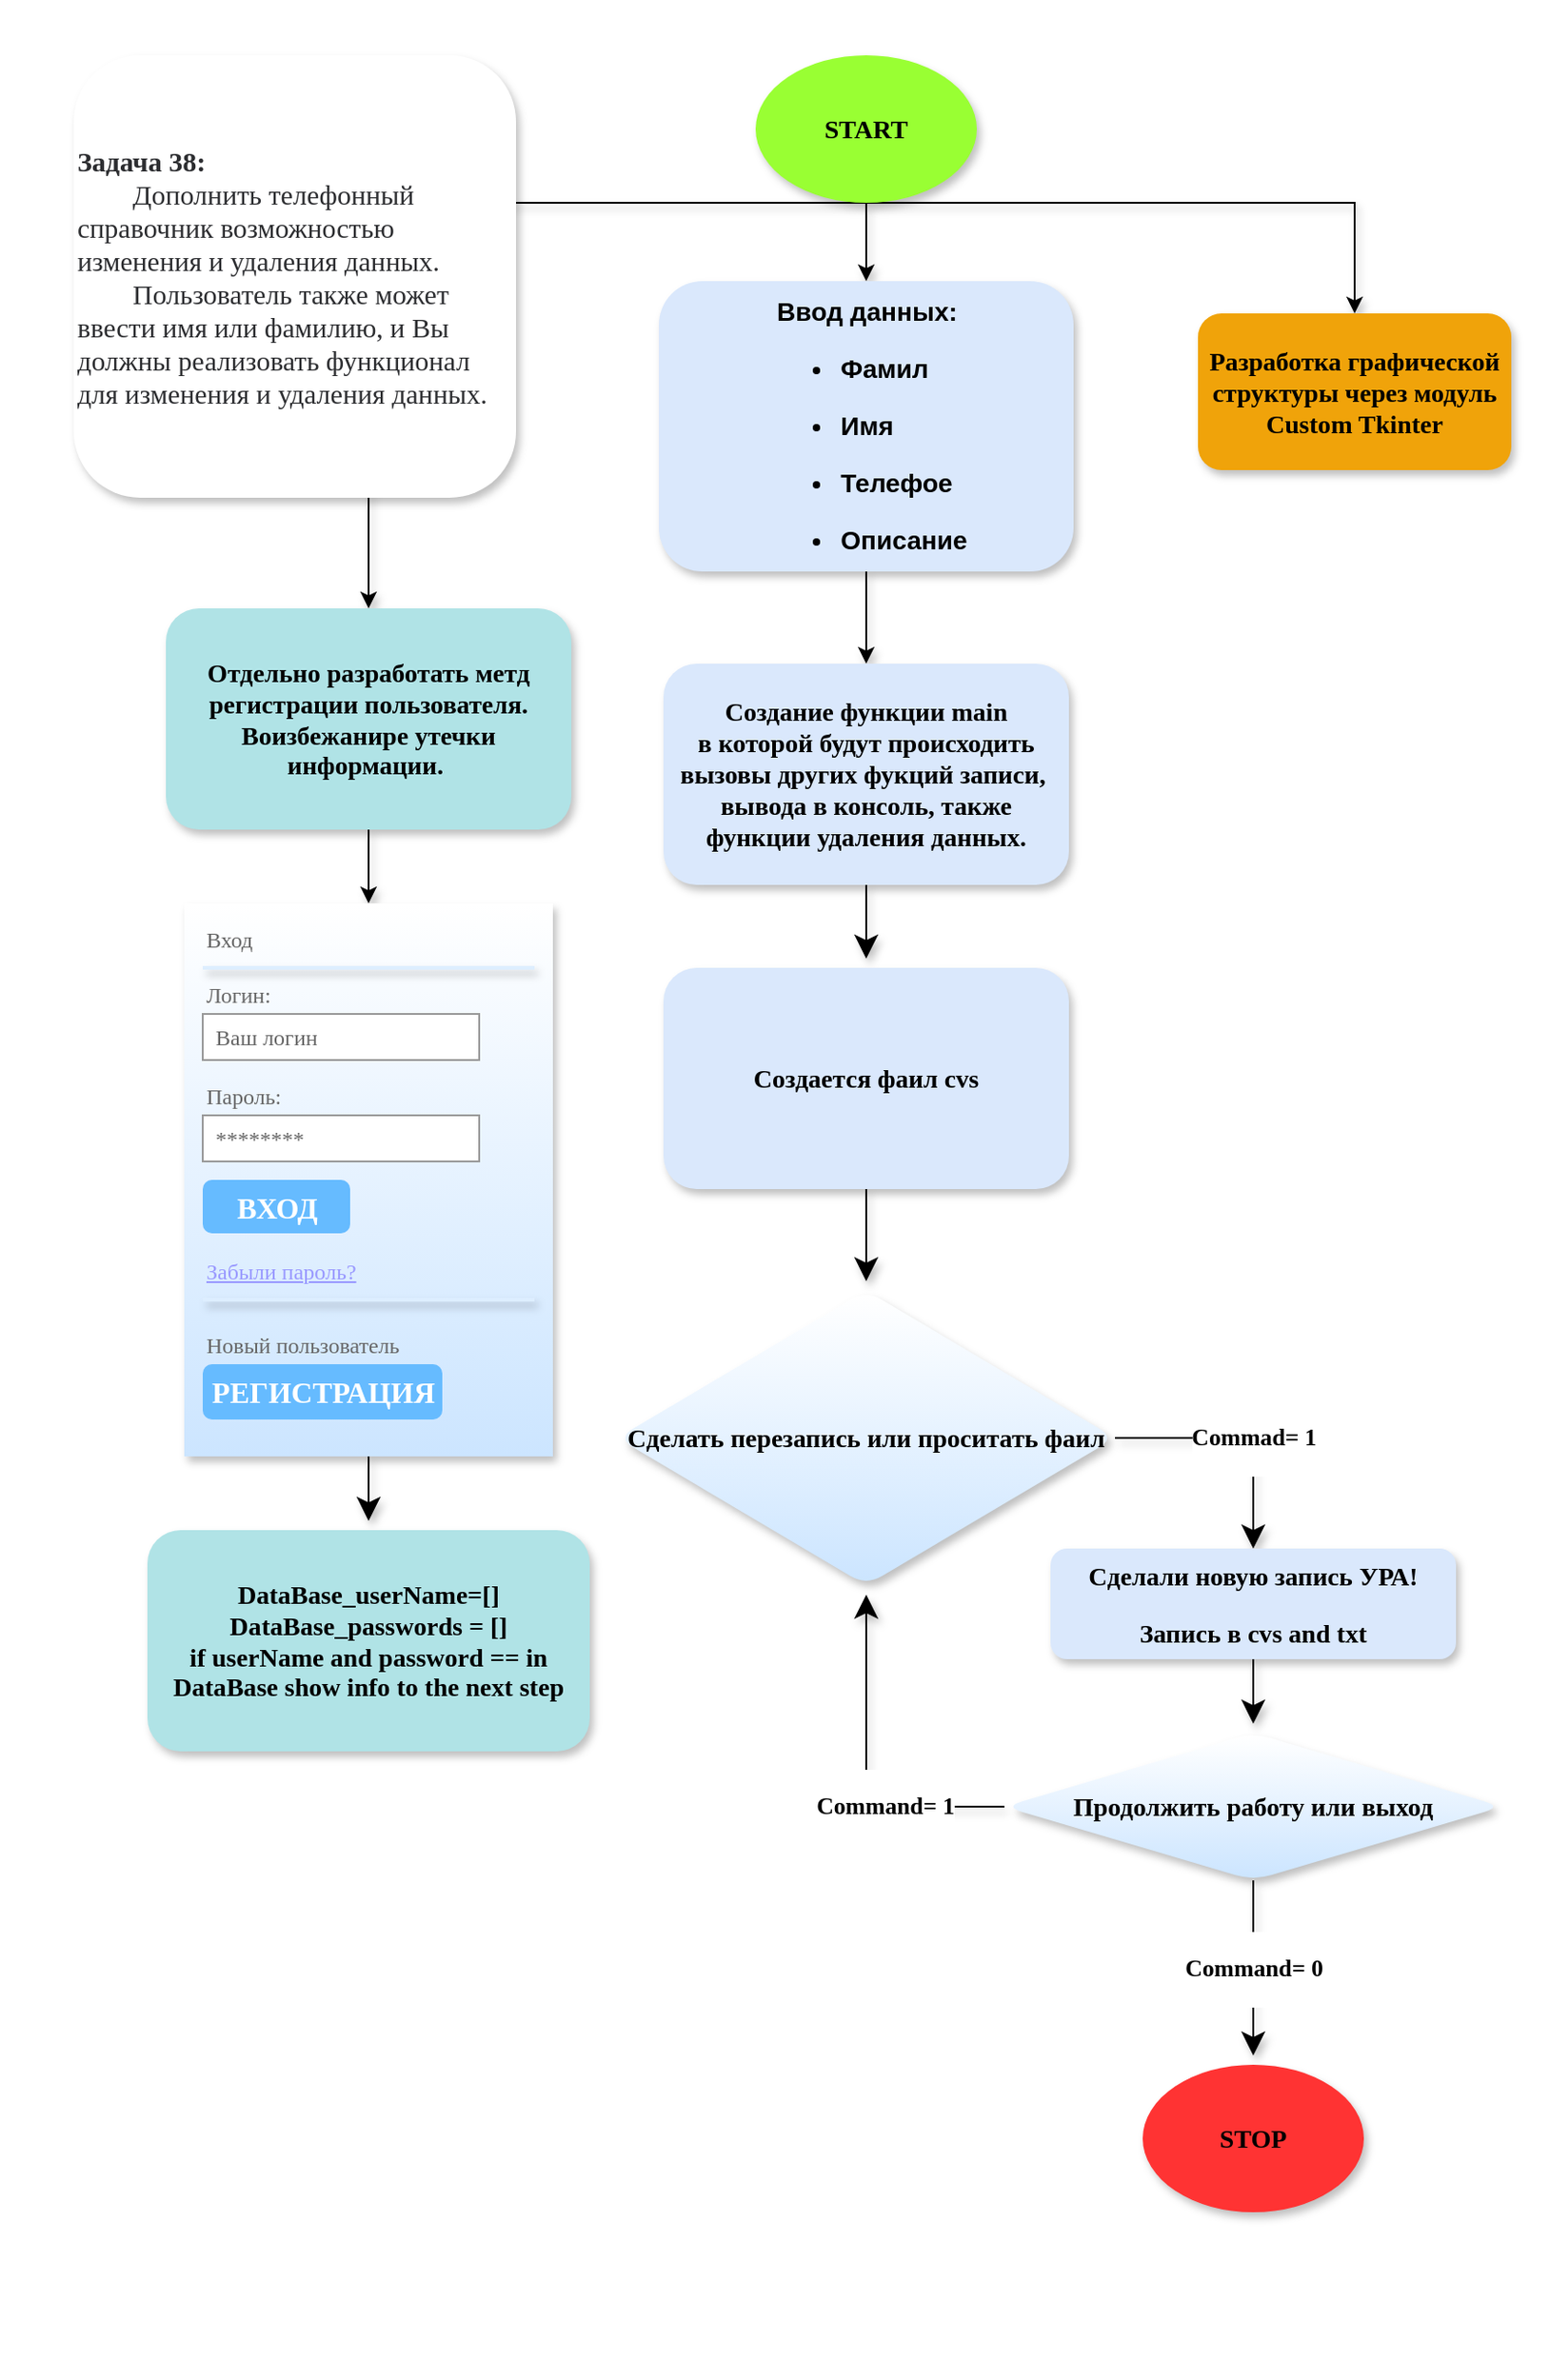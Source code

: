 <mxfile version="20.3.0" type="device"><diagram id="ceCXneiM0_f5rThjX_O6" name="Страница 1"><mxGraphModel dx="1224" dy="770" grid="1" gridSize="10" guides="1" tooltips="1" connect="1" arrows="1" fold="1" page="1" pageScale="1" pageWidth="827" pageHeight="1169" math="0" shadow="0"><root><mxCell id="0"/><mxCell id="1" parent="0"/><mxCell id="Snb6tAIzkZXKtdGH3FM9-2" value="" style="rounded=0;whiteSpace=wrap;html=1;fontFamily=PT Sans;strokeColor=none;" parent="1" vertex="1"><mxGeometry width="840" height="1290" as="geometry"/></mxCell><mxCell id="5EhU6LKV1XA5ffG3W404-2" value="" style="edgeStyle=orthogonalEdgeStyle;rounded=0;orthogonalLoop=1;jettySize=auto;html=1;shadow=1;" edge="1" parent="1" source="Snb6tAIzkZXKtdGH3FM9-3" target="5EhU6LKV1XA5ffG3W404-1"><mxGeometry relative="1" as="geometry"/></mxCell><mxCell id="5EhU6LKV1XA5ffG3W404-34" style="edgeStyle=orthogonalEdgeStyle;rounded=0;orthogonalLoop=1;jettySize=auto;html=1;shadow=1;fontFamily=PT Sans;" edge="1" parent="1" source="Snb6tAIzkZXKtdGH3FM9-3" target="5EhU6LKV1XA5ffG3W404-3"><mxGeometry relative="1" as="geometry"><Array as="points"><mxPoint x="735" y="110"/></Array></mxGeometry></mxCell><mxCell id="5EhU6LKV1XA5ffG3W404-35" style="edgeStyle=orthogonalEdgeStyle;rounded=0;orthogonalLoop=1;jettySize=auto;html=1;shadow=1;fontFamily=PT Sans;" edge="1" parent="1" source="Snb6tAIzkZXKtdGH3FM9-3" target="5EhU6LKV1XA5ffG3W404-10"><mxGeometry relative="1" as="geometry"><Array as="points"><mxPoint x="200" y="110"/></Array></mxGeometry></mxCell><mxCell id="Snb6tAIzkZXKtdGH3FM9-3" value="&lt;h3&gt;&lt;font face=&quot;PT Sans&quot;&gt;START&lt;/font&gt;&lt;/h3&gt;" style="ellipse;whiteSpace=wrap;html=1;strokeColor=none;fillColor=#99FF33;sketch=0;shadow=1;" parent="1" vertex="1"><mxGeometry x="410" y="30" width="120" height="80" as="geometry"/></mxCell><mxCell id="5EhU6LKV1XA5ffG3W404-8" value="" style="edgeStyle=orthogonalEdgeStyle;rounded=0;orthogonalLoop=1;jettySize=auto;html=1;shadow=1;fontFamily=PT Sans;" edge="1" parent="1" source="5EhU6LKV1XA5ffG3W404-1" target="5EhU6LKV1XA5ffG3W404-7"><mxGeometry relative="1" as="geometry"/></mxCell><mxCell id="5EhU6LKV1XA5ffG3W404-1" value="&lt;h3&gt;&lt;span style=&quot;text-align: left; background-color: initial;&quot;&gt;Ввод данных:&lt;/span&gt;&lt;ul&gt;&lt;li style=&quot;text-align: left;&quot;&gt;Фамил&lt;/li&gt;&lt;/ul&gt;&lt;ul&gt;&lt;li style=&quot;text-align: left;&quot;&gt;Имя&lt;/li&gt;&lt;/ul&gt;&lt;ul&gt;&lt;li style=&quot;text-align: left;&quot;&gt;Телефое&lt;/li&gt;&lt;/ul&gt;&lt;ul&gt;&lt;li style=&quot;text-align: left;&quot;&gt;Описание&lt;/li&gt;&lt;/ul&gt;&lt;/h3&gt;" style="rounded=1;whiteSpace=wrap;html=1;strokeColor=none;fillColor=#dae8fc;shadow=1;" vertex="1" parent="1"><mxGeometry x="357.5" y="152.5" width="225" height="157.5" as="geometry"/></mxCell><mxCell id="5EhU6LKV1XA5ffG3W404-3" value="&lt;h3&gt;&lt;font face=&quot;PT Sans&quot;&gt;Разработка графической структуры через модуль Custom Tkinter&lt;/font&gt;&lt;/h3&gt;" style="rounded=1;whiteSpace=wrap;html=1;shadow=1;glass=0;comic=0;sketch=0;fillColor=#f0a30a;strokeColor=none;fontColor=#000000;" vertex="1" parent="1"><mxGeometry x="650" y="170" width="170" height="85" as="geometry"/></mxCell><mxCell id="5EhU6LKV1XA5ffG3W404-40" value="" style="edgeStyle=orthogonalEdgeStyle;rounded=0;orthogonalLoop=1;jettySize=auto;html=1;shadow=1;fontFamily=PT Sans;endSize=10;targetPerimeterSpacing=5;" edge="1" parent="1" source="5EhU6LKV1XA5ffG3W404-7" target="5EhU6LKV1XA5ffG3W404-39"><mxGeometry relative="1" as="geometry"/></mxCell><mxCell id="5EhU6LKV1XA5ffG3W404-7" value="&lt;h3&gt;Создание функции main&lt;br&gt;в которой будут происходить вызовы других фукций записи,&amp;nbsp; вывода в консоль, также функции удаления данных.&lt;/h3&gt;" style="rounded=1;whiteSpace=wrap;html=1;shadow=1;glass=0;comic=0;sketch=0;fontFamily=PT Sans;fillColor=#dae8fc;strokeColor=none;" vertex="1" parent="1"><mxGeometry x="360" y="360" width="220" height="120" as="geometry"/></mxCell><mxCell id="5EhU6LKV1XA5ffG3W404-33" style="edgeStyle=orthogonalEdgeStyle;rounded=0;orthogonalLoop=1;jettySize=auto;html=1;shadow=1;fontFamily=PT Sans;" edge="1" parent="1" source="5EhU6LKV1XA5ffG3W404-10" target="5EhU6LKV1XA5ffG3W404-20"><mxGeometry relative="1" as="geometry"/></mxCell><mxCell id="5EhU6LKV1XA5ffG3W404-10" value="&lt;h3&gt;Отдельно разработать метд регистрации пользователя. Воизбежанире утечки информации.&amp;nbsp;&lt;/h3&gt;" style="rounded=1;whiteSpace=wrap;html=1;shadow=1;glass=0;comic=0;sketch=0;fontFamily=PT Sans;fillColor=#b0e3e6;strokeColor=none;" vertex="1" parent="1"><mxGeometry x="90" y="330" width="220" height="120" as="geometry"/></mxCell><mxCell id="5EhU6LKV1XA5ffG3W404-38" value="" style="edgeStyle=orthogonalEdgeStyle;rounded=0;orthogonalLoop=1;jettySize=auto;html=1;shadow=1;fontFamily=PT Sans;endSize=10;targetPerimeterSpacing=5;" edge="1" parent="1" source="5EhU6LKV1XA5ffG3W404-20" target="5EhU6LKV1XA5ffG3W404-37"><mxGeometry relative="1" as="geometry"/></mxCell><mxCell id="5EhU6LKV1XA5ffG3W404-20" value="" style="strokeWidth=1;shadow=1;dashed=0;align=center;html=1;shape=mxgraph.mockup.forms.rrect;rSize=0;strokeColor=none;fillColor=default;rounded=1;glass=0;comic=0;sketch=0;fontFamily=PT Sans;gradientColor=#CCE5FF;" vertex="1" parent="1"><mxGeometry x="100" y="490" width="200" height="300" as="geometry"/></mxCell><mxCell id="5EhU6LKV1XA5ffG3W404-21" value="Вход" style="strokeWidth=1;shadow=0;dashed=0;align=center;html=1;shape=mxgraph.mockup.forms.anchor;fontSize=12;fontColor=#666666;align=left;resizeWidth=1;spacingLeft=0;rounded=1;glass=0;comic=0;sketch=0;fontFamily=PT Sans;" vertex="1" parent="5EhU6LKV1XA5ffG3W404-20"><mxGeometry width="100" height="20" relative="1" as="geometry"><mxPoint x="10" y="10" as="offset"/></mxGeometry></mxCell><mxCell id="5EhU6LKV1XA5ffG3W404-22" value="" style="shape=line;strokeColor=#ddeeff;strokeWidth=2;html=1;resizeWidth=1;rounded=1;shadow=1;glass=0;comic=0;sketch=0;fontFamily=PT Sans;" vertex="1" parent="5EhU6LKV1XA5ffG3W404-20"><mxGeometry width="180" height="10" relative="1" as="geometry"><mxPoint x="10" y="30" as="offset"/></mxGeometry></mxCell><mxCell id="5EhU6LKV1XA5ffG3W404-23" value="Логин:" style="strokeWidth=1;shadow=0;dashed=0;align=center;html=1;shape=mxgraph.mockup.forms.anchor;fontSize=12;fontColor=#666666;align=left;resizeWidth=1;spacingLeft=0;rounded=1;glass=0;comic=0;sketch=0;fontFamily=PT Sans;" vertex="1" parent="5EhU6LKV1XA5ffG3W404-20"><mxGeometry width="100" height="20" relative="1" as="geometry"><mxPoint x="10" y="40" as="offset"/></mxGeometry></mxCell><mxCell id="5EhU6LKV1XA5ffG3W404-24" value="Ваш логин" style="strokeWidth=1;shadow=0;dashed=0;align=center;html=1;shape=mxgraph.mockup.forms.rrect;rSize=0;strokeColor=#999999;fontColor=#666666;align=left;spacingLeft=5;resizeWidth=1;rounded=1;glass=0;comic=0;sketch=0;fontFamily=PT Sans;" vertex="1" parent="5EhU6LKV1XA5ffG3W404-20"><mxGeometry width="150" height="25" relative="1" as="geometry"><mxPoint x="10" y="60" as="offset"/></mxGeometry></mxCell><mxCell id="5EhU6LKV1XA5ffG3W404-25" value="Пароль:" style="strokeWidth=1;shadow=0;dashed=0;align=center;html=1;shape=mxgraph.mockup.forms.anchor;fontSize=12;fontColor=#666666;align=left;resizeWidth=1;spacingLeft=0;rounded=1;glass=0;comic=0;sketch=0;fontFamily=PT Sans;" vertex="1" parent="5EhU6LKV1XA5ffG3W404-20"><mxGeometry width="100" height="20" relative="1" as="geometry"><mxPoint x="10" y="95" as="offset"/></mxGeometry></mxCell><mxCell id="5EhU6LKV1XA5ffG3W404-26" value="********" style="strokeWidth=1;shadow=0;dashed=0;align=center;html=1;shape=mxgraph.mockup.forms.rrect;rSize=0;strokeColor=#999999;fontColor=#666666;align=left;spacingLeft=5;resizeWidth=1;rounded=1;glass=0;comic=0;sketch=0;fontFamily=PT Sans;" vertex="1" parent="5EhU6LKV1XA5ffG3W404-20"><mxGeometry width="150" height="25" relative="1" as="geometry"><mxPoint x="10" y="115" as="offset"/></mxGeometry></mxCell><mxCell id="5EhU6LKV1XA5ffG3W404-27" value="ВХОД" style="strokeWidth=1;shadow=0;dashed=0;align=center;html=1;shape=mxgraph.mockup.forms.rrect;rSize=5;strokeColor=none;fontColor=#ffffff;fillColor=#66bbff;fontSize=16;fontStyle=1;rounded=1;glass=0;comic=0;sketch=0;fontFamily=PT Sans;" vertex="1" parent="5EhU6LKV1XA5ffG3W404-20"><mxGeometry y="1" width="80" height="29" relative="1" as="geometry"><mxPoint x="10" y="-150" as="offset"/></mxGeometry></mxCell><mxCell id="5EhU6LKV1XA5ffG3W404-28" value="Забыли пароль?" style="strokeWidth=1;shadow=0;dashed=0;align=center;html=1;shape=mxgraph.mockup.forms.anchor;fontSize=12;fontColor=#9999ff;align=left;spacingLeft=0;fontStyle=4;resizeWidth=1;rounded=1;glass=0;comic=0;sketch=0;fontFamily=PT Sans;" vertex="1" parent="5EhU6LKV1XA5ffG3W404-20"><mxGeometry y="1" width="150" height="20" relative="1" as="geometry"><mxPoint x="10" y="-110" as="offset"/></mxGeometry></mxCell><mxCell id="5EhU6LKV1XA5ffG3W404-29" value="" style="shape=line;strokeColor=#ddeeff;strokeWidth=2;html=1;resizeWidth=1;rounded=1;shadow=1;glass=0;comic=0;sketch=0;fontFamily=PT Sans;" vertex="1" parent="5EhU6LKV1XA5ffG3W404-20"><mxGeometry y="1" width="180" height="10" relative="1" as="geometry"><mxPoint x="10" y="-90" as="offset"/></mxGeometry></mxCell><mxCell id="5EhU6LKV1XA5ffG3W404-30" value="Новый пользователь" style="strokeWidth=1;shadow=0;dashed=0;align=center;html=1;shape=mxgraph.mockup.forms.anchor;fontSize=12;fontColor=#666666;align=left;spacingLeft=0;resizeWidth=1;rounded=1;glass=0;comic=0;sketch=0;fontFamily=PT Sans;" vertex="1" parent="5EhU6LKV1XA5ffG3W404-20"><mxGeometry y="1" width="150" height="20" relative="1" as="geometry"><mxPoint x="10" y="-70" as="offset"/></mxGeometry></mxCell><mxCell id="5EhU6LKV1XA5ffG3W404-31" value="РЕГИСТРАЦИЯ" style="strokeWidth=1;shadow=0;dashed=0;align=center;html=1;shape=mxgraph.mockup.forms.rrect;rSize=5;strokeColor=none;fontColor=#ffffff;fillColor=#66bbff;fontSize=16;fontStyle=1;rounded=1;glass=0;comic=0;sketch=0;fontFamily=PT Sans;" vertex="1" parent="5EhU6LKV1XA5ffG3W404-20"><mxGeometry y="1" width="130" height="30" relative="1" as="geometry"><mxPoint x="10" y="-50" as="offset"/></mxGeometry></mxCell><mxCell id="Snb6tAIzkZXKtdGH3FM9-1" value="&lt;font face=&quot;PT Sans&quot;&gt;&lt;span style=&quot;box-sizing: border-box; font-weight: 700; color: rgb(44, 45, 48); font-size: 15px; background-color: rgb(255, 255, 255);&quot;&gt;Задача 38:&lt;/span&gt;&lt;span style=&quot;color: rgb(44, 45, 48); font-size: 15px; background-color: rgb(255, 255, 255);&quot;&gt;&amp;nbsp;&lt;br&gt;&lt;span style=&quot;white-space: pre;&quot;&gt;&#9;&lt;/span&gt;Дополнить телефонный справочник возможностью изменения и удаления данных. &lt;span style=&quot;white-space: pre;&quot;&gt;&#9;&lt;/span&gt;Пользователь также может ввести имя или фамилию, и Вы должны реализовать функционал для изменения и удаления данных.&lt;/span&gt;&lt;/font&gt;" style="rounded=1;whiteSpace=wrap;html=1;strokeColor=none;align=left;glass=0;sketch=0;shadow=1;collapsible=0;dropTarget=0;fixDash=0;movableLabel=0;fixedWidth=0;comic=0;" parent="1" vertex="1"><mxGeometry x="40" y="30" width="240" height="240" as="geometry"/></mxCell><mxCell id="5EhU6LKV1XA5ffG3W404-37" value="&lt;h3&gt;DataBase_userName=[]&lt;br&gt;DataBase_passwords = []&lt;br&gt;if userName and password == in DataBase show info to the next step&lt;/h3&gt;" style="rounded=1;whiteSpace=wrap;html=1;shadow=1;glass=0;comic=0;sketch=0;fontFamily=PT Sans;fillColor=#b0e3e6;strokeColor=none;" vertex="1" parent="1"><mxGeometry x="80" y="830" width="240" height="120" as="geometry"/></mxCell><mxCell id="5EhU6LKV1XA5ffG3W404-42" value="" style="edgeStyle=orthogonalEdgeStyle;rounded=0;orthogonalLoop=1;jettySize=auto;html=1;shadow=1;fontFamily=PT Sans;endSize=10;targetPerimeterSpacing=5;" edge="1" parent="1" source="5EhU6LKV1XA5ffG3W404-39" target="5EhU6LKV1XA5ffG3W404-41"><mxGeometry relative="1" as="geometry"/></mxCell><mxCell id="5EhU6LKV1XA5ffG3W404-39" value="&lt;h3&gt;Создается фаил cvs&lt;/h3&gt;" style="rounded=1;whiteSpace=wrap;html=1;shadow=1;glass=0;comic=0;sketch=0;fontFamily=PT Sans;fillColor=#dae8fc;strokeColor=none;" vertex="1" parent="1"><mxGeometry x="360" y="525" width="220" height="120" as="geometry"/></mxCell><mxCell id="5EhU6LKV1XA5ffG3W404-45" style="edgeStyle=orthogonalEdgeStyle;rounded=0;orthogonalLoop=1;jettySize=auto;html=1;entryX=0.5;entryY=0;entryDx=0;entryDy=0;shadow=1;fontFamily=PT Sans;endSize=10;targetPerimeterSpacing=5;exitX=1;exitY=0.5;exitDx=0;exitDy=0;" edge="1" parent="1" source="5EhU6LKV1XA5ffG3W404-41" target="5EhU6LKV1XA5ffG3W404-44"><mxGeometry relative="1" as="geometry"/></mxCell><mxCell id="5EhU6LKV1XA5ffG3W404-46" value="&lt;h3&gt;Commad= 1&lt;/h3&gt;" style="edgeLabel;html=1;align=center;verticalAlign=middle;resizable=0;points=[];fontFamily=PT Sans;" vertex="1" connectable="0" parent="5EhU6LKV1XA5ffG3W404-45"><mxGeometry x="-0.318" relative="1" as="geometry"><mxPoint x="29" as="offset"/></mxGeometry></mxCell><mxCell id="5EhU6LKV1XA5ffG3W404-41" value="&lt;h3&gt;Cделать перезапись или проситать фаил&lt;/h3&gt;" style="rhombus;whiteSpace=wrap;html=1;rounded=1;shadow=1;glass=0;comic=0;sketch=0;strokeColor=none;fontFamily=PT Sans;fillColor=default;gradientColor=#CCE5FF;" vertex="1" parent="1"><mxGeometry x="335" y="700" width="270" height="160" as="geometry"/></mxCell><mxCell id="5EhU6LKV1XA5ffG3W404-43" value="&lt;h3&gt;&lt;font face=&quot;PT Sans&quot;&gt;STOP&lt;/font&gt;&lt;/h3&gt;" style="ellipse;whiteSpace=wrap;html=1;strokeColor=none;fillColor=#FF3333;sketch=0;shadow=1;" vertex="1" parent="1"><mxGeometry x="620" y="1120" width="120" height="80" as="geometry"/></mxCell><mxCell id="5EhU6LKV1XA5ffG3W404-48" value="" style="edgeStyle=orthogonalEdgeStyle;rounded=0;orthogonalLoop=1;jettySize=auto;html=1;shadow=1;fontFamily=PT Sans;endSize=10;targetPerimeterSpacing=5;" edge="1" parent="1" source="5EhU6LKV1XA5ffG3W404-44" target="5EhU6LKV1XA5ffG3W404-47"><mxGeometry relative="1" as="geometry"/></mxCell><mxCell id="5EhU6LKV1XA5ffG3W404-44" value="&lt;h3&gt;Сделали новую запись УРА!&lt;/h3&gt;&lt;h3&gt;Запись в cvs and txt&lt;/h3&gt;" style="rounded=1;whiteSpace=wrap;html=1;shadow=1;glass=0;comic=0;sketch=0;fontFamily=PT Sans;fillColor=#dae8fc;strokeColor=none;" vertex="1" parent="1"><mxGeometry x="570" y="840" width="220" height="60" as="geometry"/></mxCell><mxCell id="5EhU6LKV1XA5ffG3W404-49" value="&lt;h3&gt;Command= 0&lt;/h3&gt;" style="edgeStyle=orthogonalEdgeStyle;rounded=0;orthogonalLoop=1;jettySize=auto;html=1;shadow=1;fontFamily=PT Sans;endSize=10;targetPerimeterSpacing=5;" edge="1" parent="1" source="5EhU6LKV1XA5ffG3W404-47" target="5EhU6LKV1XA5ffG3W404-43"><mxGeometry relative="1" as="geometry"/></mxCell><mxCell id="5EhU6LKV1XA5ffG3W404-50" style="edgeStyle=orthogonalEdgeStyle;rounded=0;orthogonalLoop=1;jettySize=auto;html=1;shadow=1;fontFamily=PT Sans;endSize=10;targetPerimeterSpacing=5;exitX=0;exitY=0.5;exitDx=0;exitDy=0;" edge="1" parent="1" source="5EhU6LKV1XA5ffG3W404-47" target="5EhU6LKV1XA5ffG3W404-41"><mxGeometry relative="1" as="geometry"/></mxCell><mxCell id="5EhU6LKV1XA5ffG3W404-51" value="&lt;h3&gt;Command= 1&lt;/h3&gt;" style="edgeLabel;html=1;align=center;verticalAlign=middle;resizable=0;points=[];fontFamily=PT Sans;" vertex="1" connectable="0" parent="5EhU6LKV1XA5ffG3W404-50"><mxGeometry x="-0.501" y="-1" relative="1" as="geometry"><mxPoint x="-18" y="1" as="offset"/></mxGeometry></mxCell><mxCell id="5EhU6LKV1XA5ffG3W404-47" value="&lt;h3&gt;Продолжить работу или выход&lt;/h3&gt;" style="rhombus;whiteSpace=wrap;html=1;rounded=1;shadow=1;glass=0;comic=0;sketch=0;strokeColor=none;fontFamily=PT Sans;fillColor=default;gradientColor=#CCE5FF;" vertex="1" parent="1"><mxGeometry x="545" y="940" width="270" height="80" as="geometry"/></mxCell></root></mxGraphModel></diagram></mxfile>